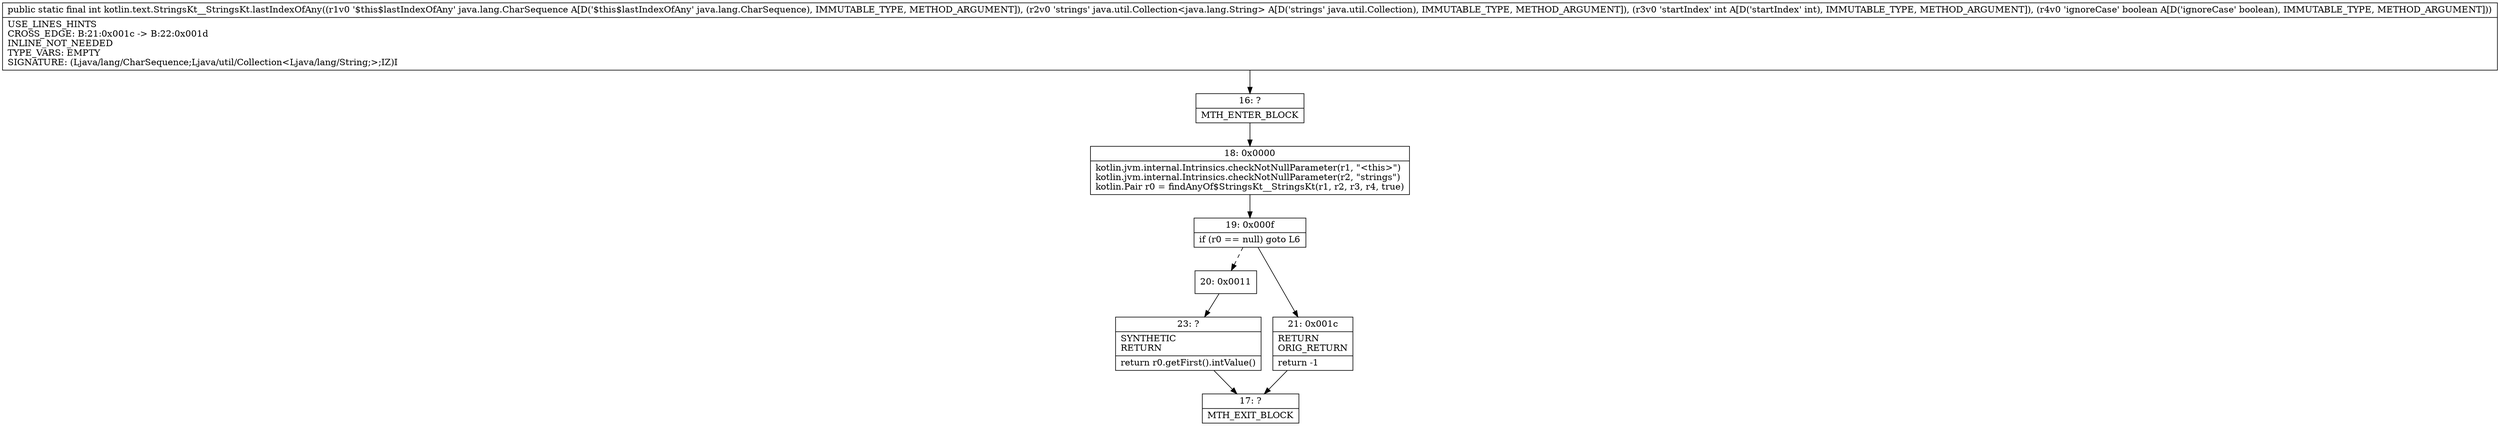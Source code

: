 digraph "CFG forkotlin.text.StringsKt__StringsKt.lastIndexOfAny(Ljava\/lang\/CharSequence;Ljava\/util\/Collection;IZ)I" {
Node_16 [shape=record,label="{16\:\ ?|MTH_ENTER_BLOCK\l}"];
Node_18 [shape=record,label="{18\:\ 0x0000|kotlin.jvm.internal.Intrinsics.checkNotNullParameter(r1, \"\<this\>\")\lkotlin.jvm.internal.Intrinsics.checkNotNullParameter(r2, \"strings\")\lkotlin.Pair r0 = findAnyOf$StringsKt__StringsKt(r1, r2, r3, r4, true)\l}"];
Node_19 [shape=record,label="{19\:\ 0x000f|if (r0 == null) goto L6\l}"];
Node_20 [shape=record,label="{20\:\ 0x0011}"];
Node_23 [shape=record,label="{23\:\ ?|SYNTHETIC\lRETURN\l|return r0.getFirst().intValue()\l}"];
Node_17 [shape=record,label="{17\:\ ?|MTH_EXIT_BLOCK\l}"];
Node_21 [shape=record,label="{21\:\ 0x001c|RETURN\lORIG_RETURN\l|return \-1\l}"];
MethodNode[shape=record,label="{public static final int kotlin.text.StringsKt__StringsKt.lastIndexOfAny((r1v0 '$this$lastIndexOfAny' java.lang.CharSequence A[D('$this$lastIndexOfAny' java.lang.CharSequence), IMMUTABLE_TYPE, METHOD_ARGUMENT]), (r2v0 'strings' java.util.Collection\<java.lang.String\> A[D('strings' java.util.Collection), IMMUTABLE_TYPE, METHOD_ARGUMENT]), (r3v0 'startIndex' int A[D('startIndex' int), IMMUTABLE_TYPE, METHOD_ARGUMENT]), (r4v0 'ignoreCase' boolean A[D('ignoreCase' boolean), IMMUTABLE_TYPE, METHOD_ARGUMENT]))  | USE_LINES_HINTS\lCROSS_EDGE: B:21:0x001c \-\> B:22:0x001d\lINLINE_NOT_NEEDED\lTYPE_VARS: EMPTY\lSIGNATURE: (Ljava\/lang\/CharSequence;Ljava\/util\/Collection\<Ljava\/lang\/String;\>;IZ)I\l}"];
MethodNode -> Node_16;Node_16 -> Node_18;
Node_18 -> Node_19;
Node_19 -> Node_20[style=dashed];
Node_19 -> Node_21;
Node_20 -> Node_23;
Node_23 -> Node_17;
Node_21 -> Node_17;
}

